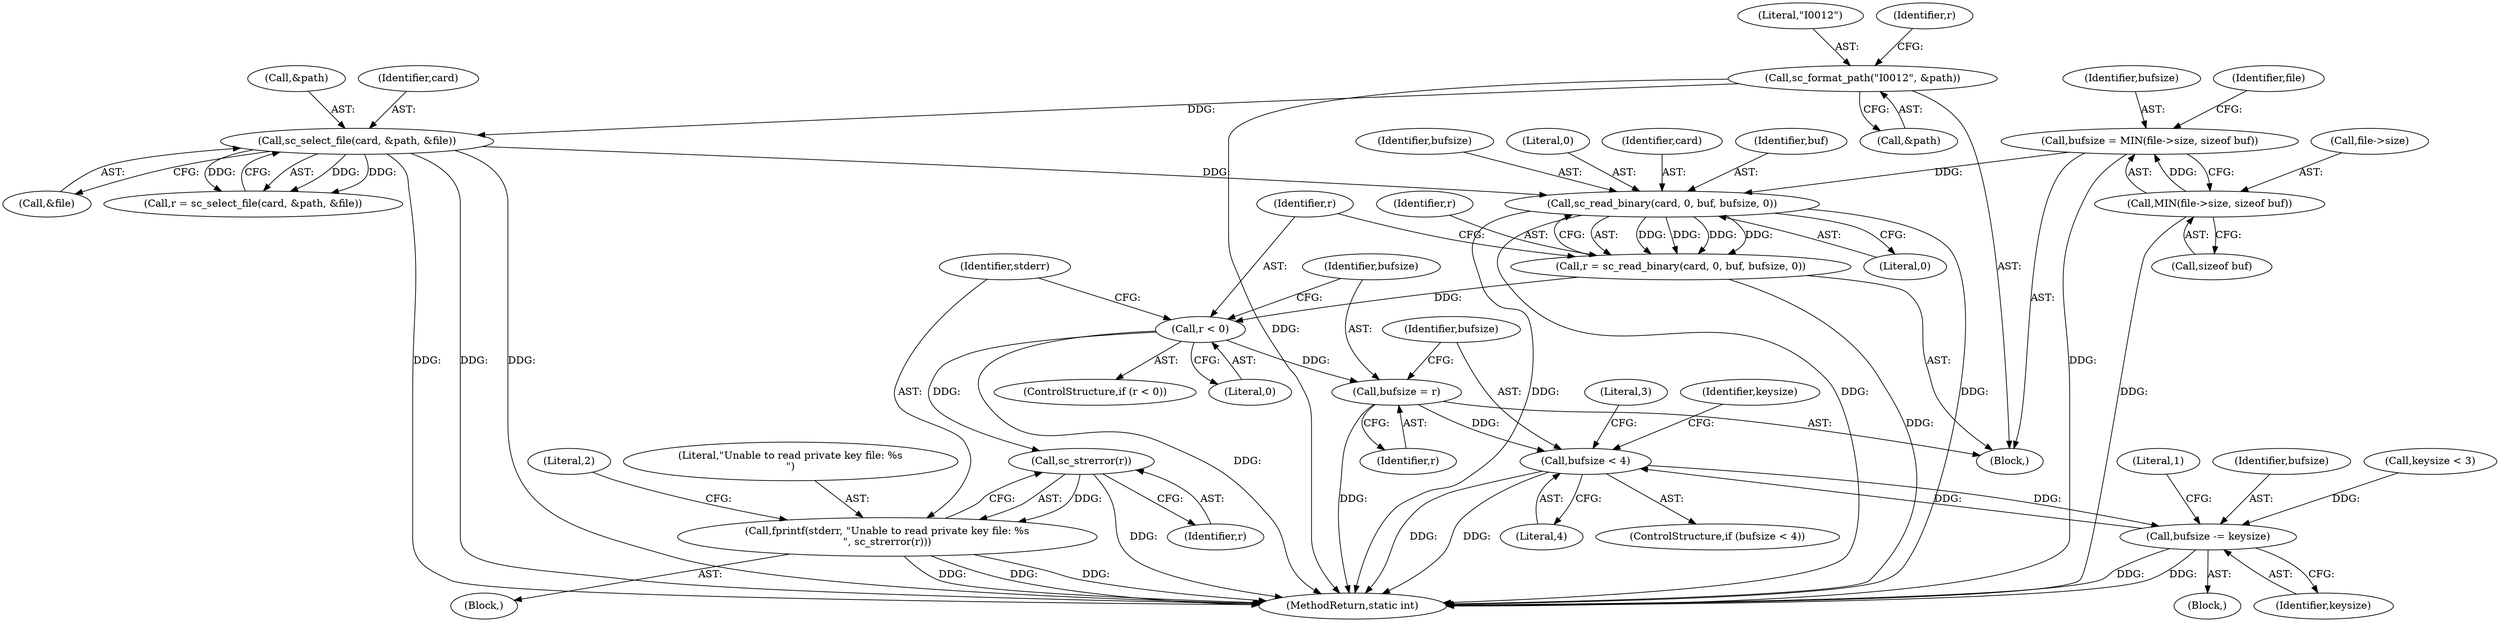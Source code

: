 digraph "0_OpenSC_360e95d45ac4123255a4c796db96337f332160ad#diff-d643a0fa169471dbf2912f4866dc49c5_8@API" {
"1000172" [label="(Call,sc_read_binary(card, 0, buf, bufsize, 0))"];
"1000127" [label="(Call,sc_select_file(card, &path, &file))"];
"1000121" [label="(Call,sc_format_path(\"I0012\", &path))"];
"1000160" [label="(Call,bufsize = MIN(file->size, sizeof buf))"];
"1000162" [label="(Call,MIN(file->size, sizeof buf))"];
"1000170" [label="(Call,r = sc_read_binary(card, 0, buf, bufsize, 0))"];
"1000179" [label="(Call,r < 0)"];
"1000186" [label="(Call,sc_strerror(r))"];
"1000183" [label="(Call,fprintf(stderr, \"Unable to read private key file: %s\n\", sc_strerror(r)))"];
"1000190" [label="(Call,bufsize = r)"];
"1000196" [label="(Call,bufsize < 4)"];
"1000233" [label="(Call,bufsize -= keysize)"];
"1000187" [label="(Identifier,r)"];
"1000123" [label="(Call,&path)"];
"1000131" [label="(Call,&file)"];
"1000192" [label="(Identifier,r)"];
"1000172" [label="(Call,sc_read_binary(card, 0, buf, bufsize, 0))"];
"1000185" [label="(Literal,\"Unable to read private key file: %s\n\")"];
"1000186" [label="(Call,sc_strerror(r))"];
"1000183" [label="(Call,fprintf(stderr, \"Unable to read private key file: %s\n\", sc_strerror(r)))"];
"1000235" [label="(Identifier,keysize)"];
"1000161" [label="(Identifier,bufsize)"];
"1000189" [label="(Literal,2)"];
"1000233" [label="(Call,bufsize -= keysize)"];
"1000236" [label="(Literal,1)"];
"1000170" [label="(Call,r = sc_read_binary(card, 0, buf, bufsize, 0))"];
"1000234" [label="(Identifier,bufsize)"];
"1000122" [label="(Literal,\"I0012\")"];
"1000175" [label="(Identifier,buf)"];
"1000197" [label="(Identifier,bufsize)"];
"1000163" [label="(Call,file->size)"];
"1000176" [label="(Identifier,bufsize)"];
"1000162" [label="(Call,MIN(file->size, sizeof buf))"];
"1000218" [label="(Call,keysize < 3)"];
"1000177" [label="(Literal,0)"];
"1000166" [label="(Call,sizeof buf)"];
"1000126" [label="(Identifier,r)"];
"1000181" [label="(Literal,0)"];
"1000180" [label="(Identifier,r)"];
"1000127" [label="(Call,sc_select_file(card, &path, &file))"];
"1000190" [label="(Call,bufsize = r)"];
"1000194" [label="(Block,)"];
"1000125" [label="(Call,r = sc_select_file(card, &path, &file))"];
"1000184" [label="(Identifier,stderr)"];
"1000198" [label="(Literal,4)"];
"1000252" [label="(MethodReturn,static int)"];
"1000195" [label="(ControlStructure,if (bufsize < 4))"];
"1000178" [label="(ControlStructure,if (r < 0))"];
"1000174" [label="(Literal,0)"];
"1000196" [label="(Call,bufsize < 4)"];
"1000128" [label="(Identifier,card)"];
"1000169" [label="(Identifier,file)"];
"1000171" [label="(Identifier,r)"];
"1000191" [label="(Identifier,bufsize)"];
"1000173" [label="(Identifier,card)"];
"1000179" [label="(Call,r < 0)"];
"1000129" [label="(Call,&path)"];
"1000202" [label="(Identifier,keysize)"];
"1000160" [label="(Call,bufsize = MIN(file->size, sizeof buf))"];
"1000121" [label="(Call,sc_format_path(\"I0012\", &path))"];
"1000200" [label="(Literal,3)"];
"1000102" [label="(Block,)"];
"1000182" [label="(Block,)"];
"1000172" -> "1000170"  [label="AST: "];
"1000172" -> "1000177"  [label="CFG: "];
"1000173" -> "1000172"  [label="AST: "];
"1000174" -> "1000172"  [label="AST: "];
"1000175" -> "1000172"  [label="AST: "];
"1000176" -> "1000172"  [label="AST: "];
"1000177" -> "1000172"  [label="AST: "];
"1000170" -> "1000172"  [label="CFG: "];
"1000172" -> "1000252"  [label="DDG: "];
"1000172" -> "1000252"  [label="DDG: "];
"1000172" -> "1000252"  [label="DDG: "];
"1000172" -> "1000170"  [label="DDG: "];
"1000172" -> "1000170"  [label="DDG: "];
"1000172" -> "1000170"  [label="DDG: "];
"1000172" -> "1000170"  [label="DDG: "];
"1000127" -> "1000172"  [label="DDG: "];
"1000160" -> "1000172"  [label="DDG: "];
"1000127" -> "1000125"  [label="AST: "];
"1000127" -> "1000131"  [label="CFG: "];
"1000128" -> "1000127"  [label="AST: "];
"1000129" -> "1000127"  [label="AST: "];
"1000131" -> "1000127"  [label="AST: "];
"1000125" -> "1000127"  [label="CFG: "];
"1000127" -> "1000252"  [label="DDG: "];
"1000127" -> "1000252"  [label="DDG: "];
"1000127" -> "1000252"  [label="DDG: "];
"1000127" -> "1000125"  [label="DDG: "];
"1000127" -> "1000125"  [label="DDG: "];
"1000127" -> "1000125"  [label="DDG: "];
"1000121" -> "1000127"  [label="DDG: "];
"1000121" -> "1000102"  [label="AST: "];
"1000121" -> "1000123"  [label="CFG: "];
"1000122" -> "1000121"  [label="AST: "];
"1000123" -> "1000121"  [label="AST: "];
"1000126" -> "1000121"  [label="CFG: "];
"1000121" -> "1000252"  [label="DDG: "];
"1000160" -> "1000102"  [label="AST: "];
"1000160" -> "1000162"  [label="CFG: "];
"1000161" -> "1000160"  [label="AST: "];
"1000162" -> "1000160"  [label="AST: "];
"1000169" -> "1000160"  [label="CFG: "];
"1000160" -> "1000252"  [label="DDG: "];
"1000162" -> "1000160"  [label="DDG: "];
"1000162" -> "1000166"  [label="CFG: "];
"1000163" -> "1000162"  [label="AST: "];
"1000166" -> "1000162"  [label="AST: "];
"1000162" -> "1000252"  [label="DDG: "];
"1000170" -> "1000102"  [label="AST: "];
"1000171" -> "1000170"  [label="AST: "];
"1000180" -> "1000170"  [label="CFG: "];
"1000170" -> "1000252"  [label="DDG: "];
"1000170" -> "1000179"  [label="DDG: "];
"1000179" -> "1000178"  [label="AST: "];
"1000179" -> "1000181"  [label="CFG: "];
"1000180" -> "1000179"  [label="AST: "];
"1000181" -> "1000179"  [label="AST: "];
"1000184" -> "1000179"  [label="CFG: "];
"1000191" -> "1000179"  [label="CFG: "];
"1000179" -> "1000252"  [label="DDG: "];
"1000179" -> "1000186"  [label="DDG: "];
"1000179" -> "1000190"  [label="DDG: "];
"1000186" -> "1000183"  [label="AST: "];
"1000186" -> "1000187"  [label="CFG: "];
"1000187" -> "1000186"  [label="AST: "];
"1000183" -> "1000186"  [label="CFG: "];
"1000186" -> "1000252"  [label="DDG: "];
"1000186" -> "1000183"  [label="DDG: "];
"1000183" -> "1000182"  [label="AST: "];
"1000184" -> "1000183"  [label="AST: "];
"1000185" -> "1000183"  [label="AST: "];
"1000189" -> "1000183"  [label="CFG: "];
"1000183" -> "1000252"  [label="DDG: "];
"1000183" -> "1000252"  [label="DDG: "];
"1000183" -> "1000252"  [label="DDG: "];
"1000190" -> "1000102"  [label="AST: "];
"1000190" -> "1000192"  [label="CFG: "];
"1000191" -> "1000190"  [label="AST: "];
"1000192" -> "1000190"  [label="AST: "];
"1000197" -> "1000190"  [label="CFG: "];
"1000190" -> "1000252"  [label="DDG: "];
"1000190" -> "1000196"  [label="DDG: "];
"1000196" -> "1000195"  [label="AST: "];
"1000196" -> "1000198"  [label="CFG: "];
"1000197" -> "1000196"  [label="AST: "];
"1000198" -> "1000196"  [label="AST: "];
"1000200" -> "1000196"  [label="CFG: "];
"1000202" -> "1000196"  [label="CFG: "];
"1000196" -> "1000252"  [label="DDG: "];
"1000196" -> "1000252"  [label="DDG: "];
"1000233" -> "1000196"  [label="DDG: "];
"1000196" -> "1000233"  [label="DDG: "];
"1000233" -> "1000194"  [label="AST: "];
"1000233" -> "1000235"  [label="CFG: "];
"1000234" -> "1000233"  [label="AST: "];
"1000235" -> "1000233"  [label="AST: "];
"1000236" -> "1000233"  [label="CFG: "];
"1000233" -> "1000252"  [label="DDG: "];
"1000233" -> "1000252"  [label="DDG: "];
"1000218" -> "1000233"  [label="DDG: "];
}
